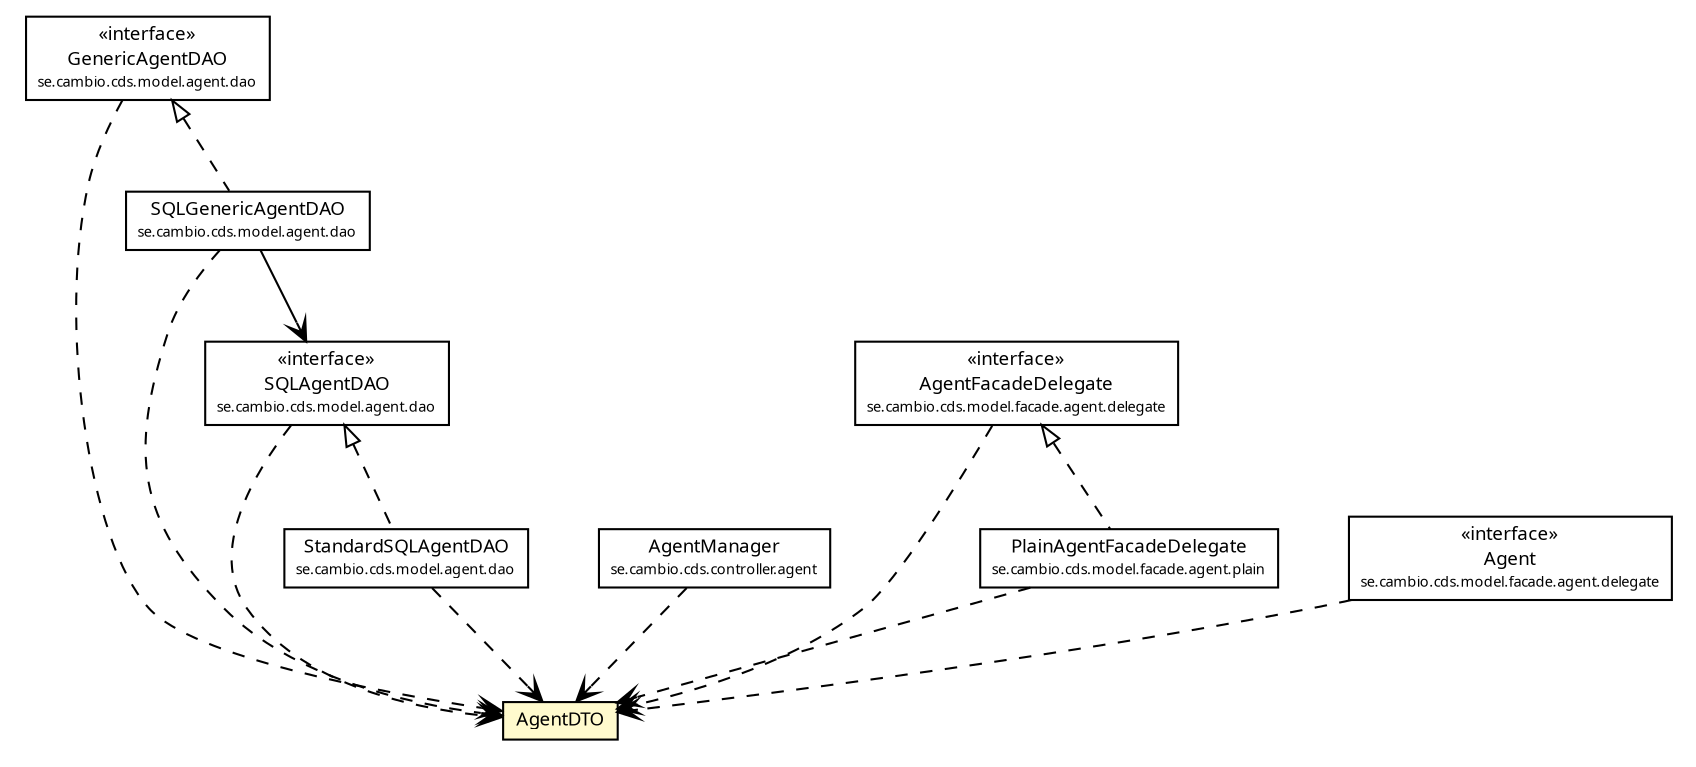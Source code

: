 #!/usr/local/bin/dot
#
# Class diagram 
# Generated by UMLGraph version R5_6 (http://www.umlgraph.org/)
#

digraph G {
	edge [fontname="Trebuchet MS",fontsize=10,labelfontname="Trebuchet MS",labelfontsize=10];
	node [fontname="Trebuchet MS",fontsize=10,shape=plaintext];
	nodesep=0.25;
	ranksep=0.5;
	// se.cambio.cds.model.agent.dto.AgentDTO
	c72040 [label=<<table title="se.cambio.cds.model.agent.dto.AgentDTO" border="0" cellborder="1" cellspacing="0" cellpadding="2" port="p" bgcolor="lemonChiffon" href="./AgentDTO.html">
		<tr><td><table border="0" cellspacing="0" cellpadding="1">
<tr><td align="center" balign="center"><font face="Trebuchet MS"> AgentDTO </font></td></tr>
		</table></td></tr>
		</table>>, URL="./AgentDTO.html", fontname="Trebuchet MS", fontcolor="black", fontsize=9.0];
	// se.cambio.cds.model.agent.dao.StandardSQLAgentDAO
	c72085 [label=<<table title="se.cambio.cds.model.agent.dao.StandardSQLAgentDAO" border="0" cellborder="1" cellspacing="0" cellpadding="2" port="p" href="../dao/StandardSQLAgentDAO.html">
		<tr><td><table border="0" cellspacing="0" cellpadding="1">
<tr><td align="center" balign="center"><font face="Trebuchet MS"> StandardSQLAgentDAO </font></td></tr>
<tr><td align="center" balign="center"><font face="Trebuchet MS" point-size="7.0"> se.cambio.cds.model.agent.dao </font></td></tr>
		</table></td></tr>
		</table>>, URL="../dao/StandardSQLAgentDAO.html", fontname="Trebuchet MS", fontcolor="black", fontsize=9.0];
	// se.cambio.cds.model.agent.dao.SQLGenericAgentDAO
	c72086 [label=<<table title="se.cambio.cds.model.agent.dao.SQLGenericAgentDAO" border="0" cellborder="1" cellspacing="0" cellpadding="2" port="p" href="../dao/SQLGenericAgentDAO.html">
		<tr><td><table border="0" cellspacing="0" cellpadding="1">
<tr><td align="center" balign="center"><font face="Trebuchet MS"> SQLGenericAgentDAO </font></td></tr>
<tr><td align="center" balign="center"><font face="Trebuchet MS" point-size="7.0"> se.cambio.cds.model.agent.dao </font></td></tr>
		</table></td></tr>
		</table>>, URL="../dao/SQLGenericAgentDAO.html", fontname="Trebuchet MS", fontcolor="black", fontsize=9.0];
	// se.cambio.cds.model.agent.dao.SQLAgentDAO
	c72088 [label=<<table title="se.cambio.cds.model.agent.dao.SQLAgentDAO" border="0" cellborder="1" cellspacing="0" cellpadding="2" port="p" href="../dao/SQLAgentDAO.html">
		<tr><td><table border="0" cellspacing="0" cellpadding="1">
<tr><td align="center" balign="center"> &#171;interface&#187; </td></tr>
<tr><td align="center" balign="center"><font face="Trebuchet MS"> SQLAgentDAO </font></td></tr>
<tr><td align="center" balign="center"><font face="Trebuchet MS" point-size="7.0"> se.cambio.cds.model.agent.dao </font></td></tr>
		</table></td></tr>
		</table>>, URL="../dao/SQLAgentDAO.html", fontname="Trebuchet MS", fontcolor="black", fontsize=9.0];
	// se.cambio.cds.model.agent.dao.GenericAgentDAO
	c72090 [label=<<table title="se.cambio.cds.model.agent.dao.GenericAgentDAO" border="0" cellborder="1" cellspacing="0" cellpadding="2" port="p" href="../dao/GenericAgentDAO.html">
		<tr><td><table border="0" cellspacing="0" cellpadding="1">
<tr><td align="center" balign="center"> &#171;interface&#187; </td></tr>
<tr><td align="center" balign="center"><font face="Trebuchet MS"> GenericAgentDAO </font></td></tr>
<tr><td align="center" balign="center"><font face="Trebuchet MS" point-size="7.0"> se.cambio.cds.model.agent.dao </font></td></tr>
		</table></td></tr>
		</table>>, URL="../dao/GenericAgentDAO.html", fontname="Trebuchet MS", fontcolor="black", fontsize=9.0];
	// se.cambio.cds.controller.agent.AgentManager
	c72184 [label=<<table title="se.cambio.cds.controller.agent.AgentManager" border="0" cellborder="1" cellspacing="0" cellpadding="2" port="p" href="../../../controller/agent/AgentManager.html">
		<tr><td><table border="0" cellspacing="0" cellpadding="1">
<tr><td align="center" balign="center"><font face="Trebuchet MS"> AgentManager </font></td></tr>
<tr><td align="center" balign="center"><font face="Trebuchet MS" point-size="7.0"> se.cambio.cds.controller.agent </font></td></tr>
		</table></td></tr>
		</table>>, URL="../../../controller/agent/AgentManager.html", fontname="Trebuchet MS", fontcolor="black", fontsize=9.0];
	// se.cambio.cds.model.facade.agent.delegate.AgentFacadeDelegate
	c72217 [label=<<table title="se.cambio.cds.model.facade.agent.delegate.AgentFacadeDelegate" border="0" cellborder="1" cellspacing="0" cellpadding="2" port="p" href="../../facade/agent/delegate/AgentFacadeDelegate.html">
		<tr><td><table border="0" cellspacing="0" cellpadding="1">
<tr><td align="center" balign="center"> &#171;interface&#187; </td></tr>
<tr><td align="center" balign="center"><font face="Trebuchet MS"> AgentFacadeDelegate </font></td></tr>
<tr><td align="center" balign="center"><font face="Trebuchet MS" point-size="7.0"> se.cambio.cds.model.facade.agent.delegate </font></td></tr>
		</table></td></tr>
		</table>>, URL="../../facade/agent/delegate/AgentFacadeDelegate.html", fontname="Trebuchet MS", fontcolor="black", fontsize=9.0];
	// se.cambio.cds.model.facade.agent.delegate.Agent
	c72218 [label=<<table title="se.cambio.cds.model.facade.agent.delegate.Agent" border="0" cellborder="1" cellspacing="0" cellpadding="2" port="p" href="../../facade/agent/delegate/Agent.html">
		<tr><td><table border="0" cellspacing="0" cellpadding="1">
<tr><td align="center" balign="center"> &#171;interface&#187; </td></tr>
<tr><td align="center" balign="center"><font face="Trebuchet MS"> Agent </font></td></tr>
<tr><td align="center" balign="center"><font face="Trebuchet MS" point-size="7.0"> se.cambio.cds.model.facade.agent.delegate </font></td></tr>
		</table></td></tr>
		</table>>, URL="../../facade/agent/delegate/Agent.html", fontname="Trebuchet MS", fontcolor="black", fontsize=9.0];
	// se.cambio.cds.model.facade.agent.plain.PlainAgentFacadeDelegate
	c72219 [label=<<table title="se.cambio.cds.model.facade.agent.plain.PlainAgentFacadeDelegate" border="0" cellborder="1" cellspacing="0" cellpadding="2" port="p" href="../../facade/agent/plain/PlainAgentFacadeDelegate.html">
		<tr><td><table border="0" cellspacing="0" cellpadding="1">
<tr><td align="center" balign="center"><font face="Trebuchet MS"> PlainAgentFacadeDelegate </font></td></tr>
<tr><td align="center" balign="center"><font face="Trebuchet MS" point-size="7.0"> se.cambio.cds.model.facade.agent.plain </font></td></tr>
		</table></td></tr>
		</table>>, URL="../../facade/agent/plain/PlainAgentFacadeDelegate.html", fontname="Trebuchet MS", fontcolor="black", fontsize=9.0];
	//se.cambio.cds.model.agent.dao.StandardSQLAgentDAO implements se.cambio.cds.model.agent.dao.SQLAgentDAO
	c72088:p -> c72085:p [dir=back,arrowtail=empty,style=dashed];
	//se.cambio.cds.model.agent.dao.SQLGenericAgentDAO implements se.cambio.cds.model.agent.dao.GenericAgentDAO
	c72090:p -> c72086:p [dir=back,arrowtail=empty,style=dashed];
	//se.cambio.cds.model.facade.agent.plain.PlainAgentFacadeDelegate implements se.cambio.cds.model.facade.agent.delegate.AgentFacadeDelegate
	c72217:p -> c72219:p [dir=back,arrowtail=empty,style=dashed];
	// se.cambio.cds.model.agent.dao.SQLGenericAgentDAO NAVASSOC se.cambio.cds.model.agent.dao.SQLAgentDAO
	c72086:p -> c72088:p [taillabel="", label="", headlabel="", fontname="Trebuchet MS", fontcolor="black", fontsize=10.0, color="black", arrowhead=open];
	// se.cambio.cds.model.agent.dao.StandardSQLAgentDAO DEPEND se.cambio.cds.model.agent.dto.AgentDTO
	c72085:p -> c72040:p [taillabel="", label="", headlabel="", fontname="Trebuchet MS", fontcolor="black", fontsize=10.0, color="black", arrowhead=open, style=dashed];
	// se.cambio.cds.model.agent.dao.SQLGenericAgentDAO DEPEND se.cambio.cds.model.agent.dto.AgentDTO
	c72086:p -> c72040:p [taillabel="", label="", headlabel="", fontname="Trebuchet MS", fontcolor="black", fontsize=10.0, color="black", arrowhead=open, style=dashed];
	// se.cambio.cds.model.agent.dao.SQLAgentDAO DEPEND se.cambio.cds.model.agent.dto.AgentDTO
	c72088:p -> c72040:p [taillabel="", label="", headlabel="", fontname="Trebuchet MS", fontcolor="black", fontsize=10.0, color="black", arrowhead=open, style=dashed];
	// se.cambio.cds.model.agent.dao.GenericAgentDAO DEPEND se.cambio.cds.model.agent.dto.AgentDTO
	c72090:p -> c72040:p [taillabel="", label="", headlabel="", fontname="Trebuchet MS", fontcolor="black", fontsize=10.0, color="black", arrowhead=open, style=dashed];
	// se.cambio.cds.controller.agent.AgentManager DEPEND se.cambio.cds.model.agent.dto.AgentDTO
	c72184:p -> c72040:p [taillabel="", label="", headlabel="", fontname="Trebuchet MS", fontcolor="black", fontsize=10.0, color="black", arrowhead=open, style=dashed];
	// se.cambio.cds.model.facade.agent.delegate.AgentFacadeDelegate DEPEND se.cambio.cds.model.agent.dto.AgentDTO
	c72217:p -> c72040:p [taillabel="", label="", headlabel="", fontname="Trebuchet MS", fontcolor="black", fontsize=10.0, color="black", arrowhead=open, style=dashed];
	// se.cambio.cds.model.facade.agent.delegate.Agent DEPEND se.cambio.cds.model.agent.dto.AgentDTO
	c72218:p -> c72040:p [taillabel="", label="", headlabel="", fontname="Trebuchet MS", fontcolor="black", fontsize=10.0, color="black", arrowhead=open, style=dashed];
	// se.cambio.cds.model.facade.agent.plain.PlainAgentFacadeDelegate DEPEND se.cambio.cds.model.agent.dto.AgentDTO
	c72219:p -> c72040:p [taillabel="", label="", headlabel="", fontname="Trebuchet MS", fontcolor="black", fontsize=10.0, color="black", arrowhead=open, style=dashed];
}

